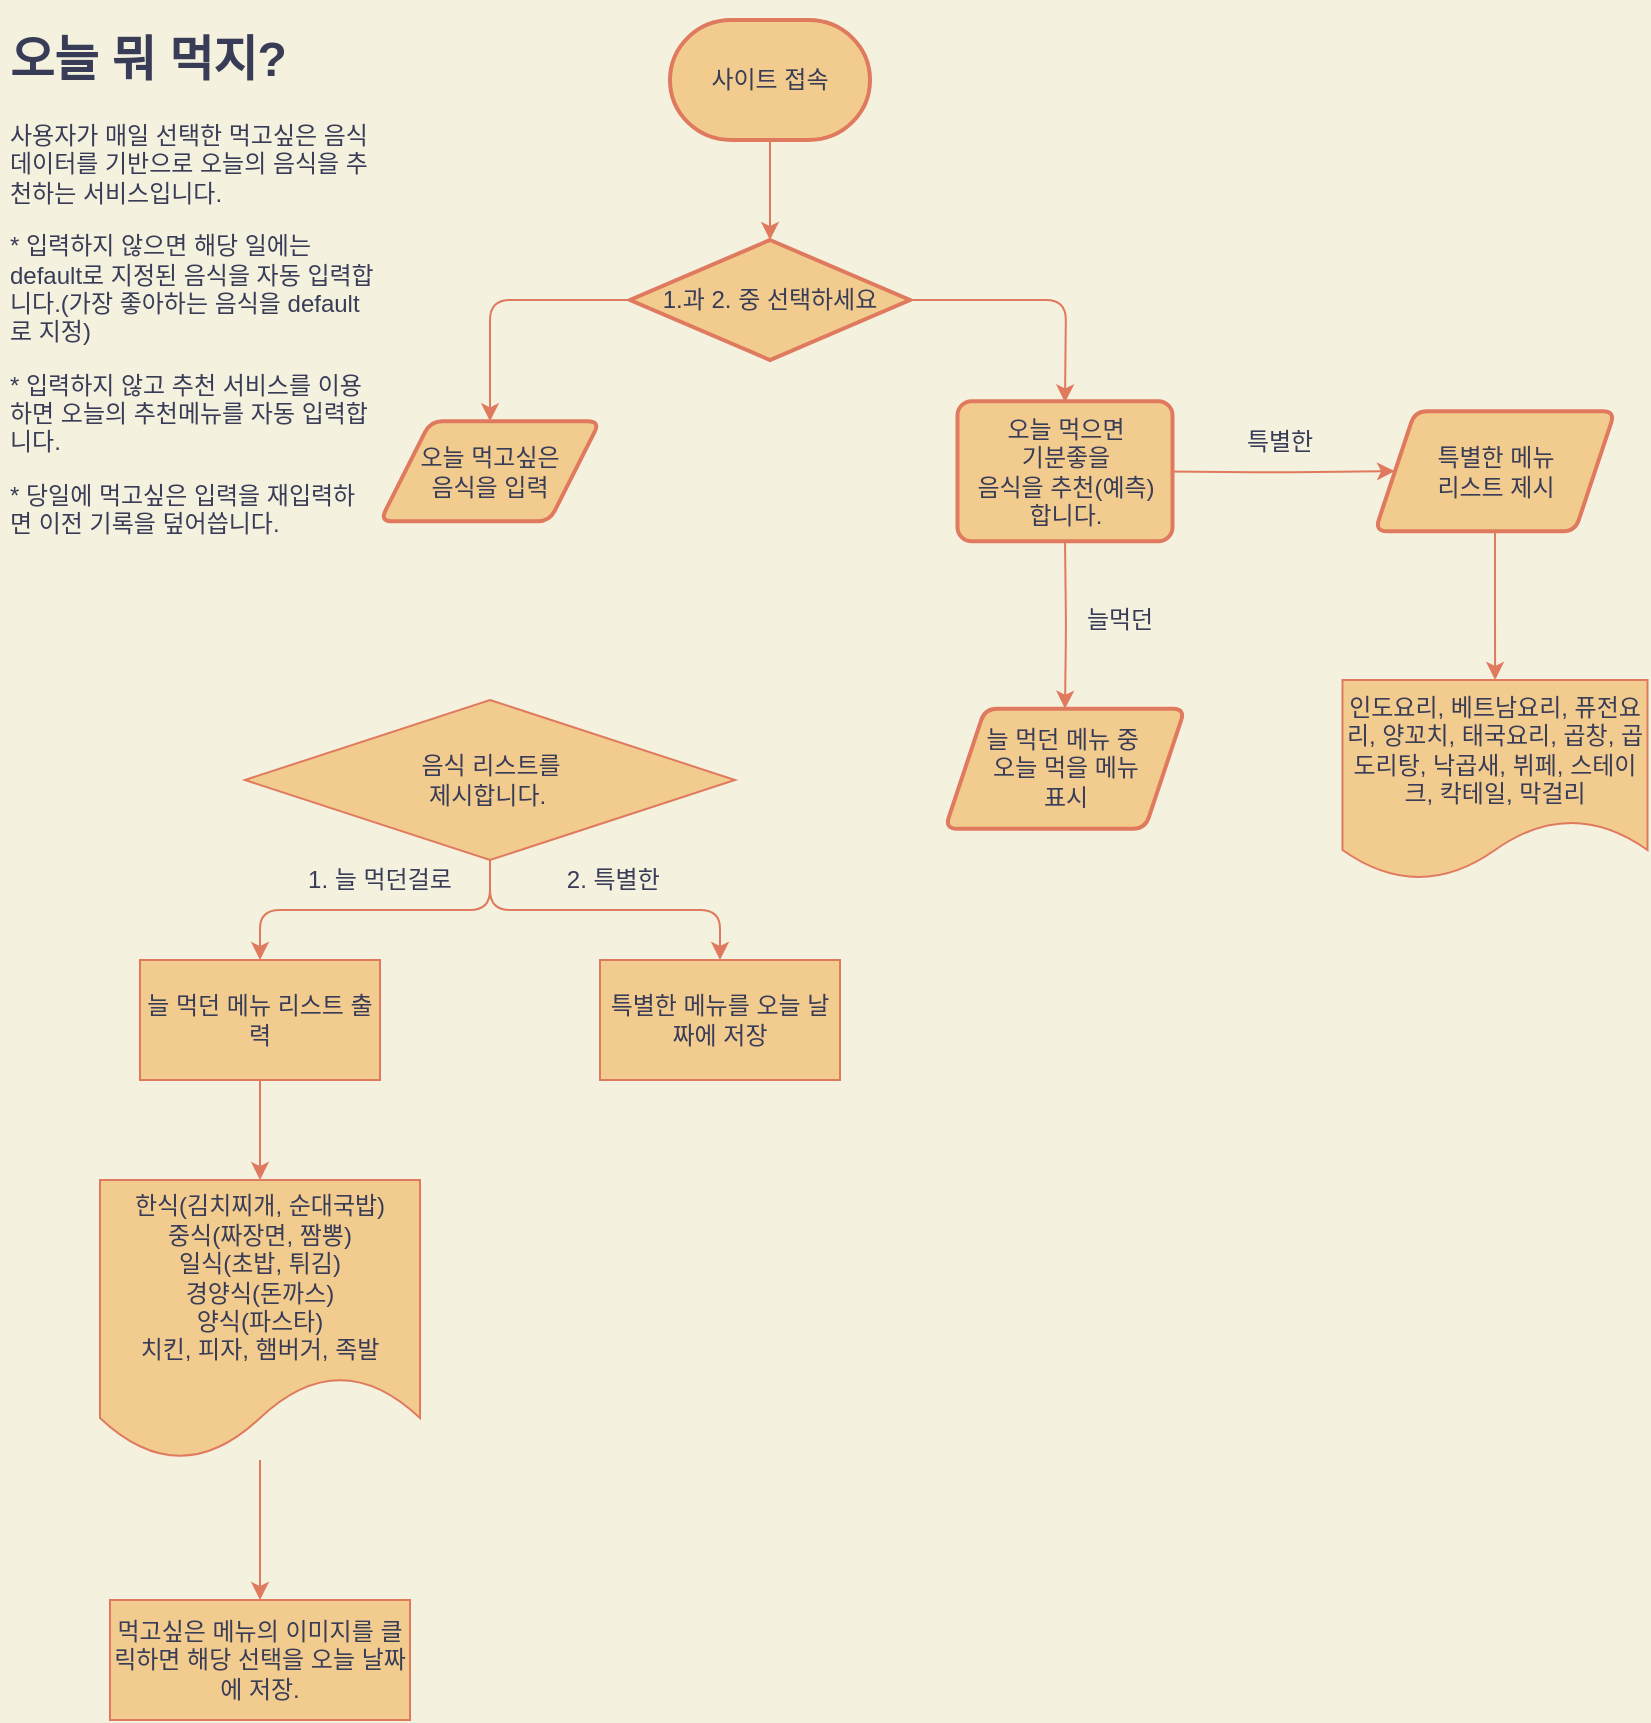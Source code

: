 <mxfile version="14.4.2" type="github">
  <diagram id="C5RBs43oDa-KdzZeNtuy" name="Page-1">
    <mxGraphModel dx="711" dy="1912" grid="1" gridSize="10" guides="1" tooltips="1" connect="1" arrows="1" fold="1" page="1" pageScale="1" pageWidth="827" pageHeight="1169" background="#F4F1DE" math="0" shadow="0">
      <root>
        <mxCell id="WIyWlLk6GJQsqaUBKTNV-0" />
        <mxCell id="WIyWlLk6GJQsqaUBKTNV-1" parent="WIyWlLk6GJQsqaUBKTNV-0" />
        <mxCell id="ZX0ICCoZ-Nn2GATWxBDO-94" value="" style="edgeStyle=orthogonalEdgeStyle;curved=0;rounded=1;sketch=0;orthogonalLoop=1;jettySize=auto;html=1;strokeColor=#E07A5F;fillColor=#F2CC8F;fontColor=#393C56;labelBackgroundColor=#F4F1DE;" edge="1" parent="WIyWlLk6GJQsqaUBKTNV-1" target="ZX0ICCoZ-Nn2GATWxBDO-93">
          <mxGeometry relative="1" as="geometry">
            <mxPoint x="584.441" y="225.7" as="sourcePoint" />
          </mxGeometry>
        </mxCell>
        <mxCell id="ZX0ICCoZ-Nn2GATWxBDO-97" value="" style="edgeStyle=orthogonalEdgeStyle;curved=0;rounded=1;sketch=0;orthogonalLoop=1;jettySize=auto;html=1;strokeColor=#E07A5F;fillColor=#F2CC8F;fontColor=#393C56;labelBackgroundColor=#F4F1DE;" edge="1" parent="WIyWlLk6GJQsqaUBKTNV-1" target="ZX0ICCoZ-Nn2GATWxBDO-96">
          <mxGeometry relative="1" as="geometry">
            <mxPoint x="532.5" y="260" as="sourcePoint" />
          </mxGeometry>
        </mxCell>
        <mxCell id="ZX0ICCoZ-Nn2GATWxBDO-11" value="" style="edgeStyle=orthogonalEdgeStyle;curved=0;rounded=1;sketch=0;orthogonalLoop=1;jettySize=auto;html=1;strokeColor=#E07A5F;fillColor=#F2CC8F;fontColor=#393C56;labelBackgroundColor=#F4F1DE;" edge="1" parent="WIyWlLk6GJQsqaUBKTNV-1" source="ZX0ICCoZ-Nn2GATWxBDO-8" target="ZX0ICCoZ-Nn2GATWxBDO-10">
          <mxGeometry relative="1" as="geometry" />
        </mxCell>
        <mxCell id="ZX0ICCoZ-Nn2GATWxBDO-8" value="사이트 접속" style="strokeWidth=2;html=1;shape=mxgraph.flowchart.terminator;whiteSpace=wrap;rounded=0;sketch=0;fillColor=#F2CC8F;fontColor=#393C56;strokeColor=#E07A5F;" vertex="1" parent="WIyWlLk6GJQsqaUBKTNV-1">
          <mxGeometry x="335" width="100" height="60" as="geometry" />
        </mxCell>
        <mxCell id="ZX0ICCoZ-Nn2GATWxBDO-9" value="오늘 먹고싶은&lt;br&gt;음식을 입력" style="shape=parallelogram;html=1;strokeWidth=2;perimeter=parallelogramPerimeter;whiteSpace=wrap;rounded=1;arcSize=12;size=0.23;sketch=0;fillColor=#F2CC8F;fontColor=#393C56;strokeColor=#E07A5F;" vertex="1" parent="WIyWlLk6GJQsqaUBKTNV-1">
          <mxGeometry x="190" y="200.63" width="110" height="50" as="geometry" />
        </mxCell>
        <mxCell id="ZX0ICCoZ-Nn2GATWxBDO-14" style="edgeStyle=orthogonalEdgeStyle;curved=0;rounded=1;sketch=0;orthogonalLoop=1;jettySize=auto;html=1;exitX=0;exitY=0.5;exitDx=0;exitDy=0;exitPerimeter=0;strokeColor=#E07A5F;fillColor=#F2CC8F;fontColor=#393C56;labelBackgroundColor=#F4F1DE;" edge="1" parent="WIyWlLk6GJQsqaUBKTNV-1" source="ZX0ICCoZ-Nn2GATWxBDO-10" target="ZX0ICCoZ-Nn2GATWxBDO-9">
          <mxGeometry relative="1" as="geometry" />
        </mxCell>
        <mxCell id="ZX0ICCoZ-Nn2GATWxBDO-16" style="edgeStyle=orthogonalEdgeStyle;curved=0;rounded=1;sketch=0;orthogonalLoop=1;jettySize=auto;html=1;exitX=1;exitY=0.5;exitDx=0;exitDy=0;exitPerimeter=0;strokeColor=#E07A5F;fillColor=#F2CC8F;fontColor=#393C56;labelBackgroundColor=#F4F1DE;" edge="1" parent="WIyWlLk6GJQsqaUBKTNV-1" source="ZX0ICCoZ-Nn2GATWxBDO-10">
          <mxGeometry relative="1" as="geometry">
            <mxPoint x="532.5" y="191.25" as="targetPoint" />
          </mxGeometry>
        </mxCell>
        <mxCell id="ZX0ICCoZ-Nn2GATWxBDO-10" value="1.과 2. 중 선택하세요" style="strokeWidth=2;html=1;shape=mxgraph.flowchart.decision;whiteSpace=wrap;rounded=0;sketch=0;fillColor=#F2CC8F;fontColor=#393C56;strokeColor=#E07A5F;" vertex="1" parent="WIyWlLk6GJQsqaUBKTNV-1">
          <mxGeometry x="315" y="110" width="140" height="60" as="geometry" />
        </mxCell>
        <mxCell id="ZX0ICCoZ-Nn2GATWxBDO-25" value="&lt;h1&gt;오늘 뭐 먹지?&lt;/h1&gt;&lt;p&gt;사용자가 매일 선택한 먹고싶은 음식 데이터를 기반으로 오늘의 음식을 추천하는 서비스입니다.&amp;nbsp;&lt;/p&gt;&lt;p&gt;* 입력하지 않으면 해당 일에는 default로 지정된 음식을 자동 입력합니다.(가장 좋아하는 음식을 default로 지정)&lt;/p&gt;&lt;p&gt;* 입력하지 않고 추천 서비스를 이용하면 오늘의 추천메뉴를 자동 입력합니다.&amp;nbsp;&lt;/p&gt;&lt;p&gt;* 당일에 먹고싶은 입력을 재입력하면 이전 기록을 덮어씁니다.&amp;nbsp;&lt;/p&gt;" style="text;html=1;strokeColor=none;fillColor=none;spacing=5;spacingTop=-20;whiteSpace=wrap;overflow=hidden;rounded=0;sketch=0;fontColor=#393C56;" vertex="1" parent="WIyWlLk6GJQsqaUBKTNV-1">
          <mxGeometry width="190" height="270" as="geometry" />
        </mxCell>
        <mxCell id="ZX0ICCoZ-Nn2GATWxBDO-112" value="" style="edgeStyle=orthogonalEdgeStyle;curved=0;rounded=1;sketch=0;orthogonalLoop=1;jettySize=auto;html=1;strokeColor=#E07A5F;fillColor=#F2CC8F;fontColor=#393C56;" edge="1" parent="WIyWlLk6GJQsqaUBKTNV-1" source="ZX0ICCoZ-Nn2GATWxBDO-28" target="ZX0ICCoZ-Nn2GATWxBDO-111">
          <mxGeometry relative="1" as="geometry" />
        </mxCell>
        <mxCell id="ZX0ICCoZ-Nn2GATWxBDO-117" style="edgeStyle=orthogonalEdgeStyle;curved=0;rounded=1;sketch=0;orthogonalLoop=1;jettySize=auto;html=1;entryX=0.5;entryY=0;entryDx=0;entryDy=0;strokeColor=#E07A5F;fillColor=#F2CC8F;fontColor=#393C56;" edge="1" parent="WIyWlLk6GJQsqaUBKTNV-1" source="ZX0ICCoZ-Nn2GATWxBDO-28" target="ZX0ICCoZ-Nn2GATWxBDO-116">
          <mxGeometry relative="1" as="geometry" />
        </mxCell>
        <mxCell id="ZX0ICCoZ-Nn2GATWxBDO-28" value="음식 리스트를&lt;br&gt;제시합니다.&amp;nbsp;" style="rhombus;whiteSpace=wrap;html=1;rounded=0;sketch=0;strokeColor=#E07A5F;fillColor=#F2CC8F;fontColor=#393C56;" vertex="1" parent="WIyWlLk6GJQsqaUBKTNV-1">
          <mxGeometry x="122.5" y="340" width="245" height="80" as="geometry" />
        </mxCell>
        <mxCell id="ZX0ICCoZ-Nn2GATWxBDO-115" value="" style="edgeStyle=orthogonalEdgeStyle;curved=0;rounded=1;sketch=0;orthogonalLoop=1;jettySize=auto;html=1;strokeColor=#E07A5F;fillColor=#F2CC8F;fontColor=#393C56;" edge="1" parent="WIyWlLk6GJQsqaUBKTNV-1" source="ZX0ICCoZ-Nn2GATWxBDO-78" target="ZX0ICCoZ-Nn2GATWxBDO-114">
          <mxGeometry relative="1" as="geometry" />
        </mxCell>
        <mxCell id="ZX0ICCoZ-Nn2GATWxBDO-78" value="한식(김치찌개, 순대국밥)&lt;br&gt;중식(짜장면, 짬뽕)&lt;br&gt;일식(초밥, 튀김)&lt;br&gt;경양식(돈까스)&lt;br&gt;양식(파스타)&lt;br&gt;치킨, 피자, 햄버거, 족발" style="shape=document;whiteSpace=wrap;html=1;boundedLbl=1;rounded=0;sketch=0;strokeColor=#E07A5F;fillColor=#F2CC8F;fontColor=#393C56;" vertex="1" parent="WIyWlLk6GJQsqaUBKTNV-1">
          <mxGeometry x="50" y="580" width="160" height="140" as="geometry" />
        </mxCell>
        <mxCell id="ZX0ICCoZ-Nn2GATWxBDO-81" value="인도요리, 베트남요리, 퓨전요리, 양꼬치, 태국요리, 곱창, 곱도리탕, 낙곱새, 뷔페, 스테이크, 칵테일, 막걸리" style="shape=document;whiteSpace=wrap;html=1;boundedLbl=1;rounded=0;sketch=0;strokeColor=#E07A5F;fillColor=#F2CC8F;fontColor=#393C56;" vertex="1" parent="WIyWlLk6GJQsqaUBKTNV-1">
          <mxGeometry x="671.25" y="330" width="152.5" height="100" as="geometry" />
        </mxCell>
        <mxCell id="ZX0ICCoZ-Nn2GATWxBDO-101" value="" style="edgeStyle=orthogonalEdgeStyle;curved=0;rounded=1;sketch=0;orthogonalLoop=1;jettySize=auto;html=1;strokeColor=#E07A5F;fillColor=#F2CC8F;fontColor=#393C56;" edge="1" parent="WIyWlLk6GJQsqaUBKTNV-1" source="ZX0ICCoZ-Nn2GATWxBDO-93" target="ZX0ICCoZ-Nn2GATWxBDO-81">
          <mxGeometry relative="1" as="geometry" />
        </mxCell>
        <mxCell id="ZX0ICCoZ-Nn2GATWxBDO-93" value="특별한 메뉴&lt;br&gt;리스트 제시" style="shape=parallelogram;perimeter=parallelogramPerimeter;whiteSpace=wrap;html=1;fixedSize=1;rounded=1;fontColor=#393C56;strokeColor=#E07A5F;strokeWidth=2;fillColor=#F2CC8F;arcSize=12;sketch=0;" vertex="1" parent="WIyWlLk6GJQsqaUBKTNV-1">
          <mxGeometry x="687.5" y="195.625" width="120" height="60" as="geometry" />
        </mxCell>
        <mxCell id="ZX0ICCoZ-Nn2GATWxBDO-95" value="특별한" style="text;html=1;strokeColor=none;fillColor=none;align=center;verticalAlign=middle;whiteSpace=wrap;rounded=0;sketch=0;fontColor=#393C56;" vertex="1" parent="WIyWlLk6GJQsqaUBKTNV-1">
          <mxGeometry x="620" y="200.63" width="40" height="20" as="geometry" />
        </mxCell>
        <mxCell id="ZX0ICCoZ-Nn2GATWxBDO-96" value="늘 먹던 메뉴 중&amp;nbsp;&lt;br&gt;오늘 먹을 메뉴&lt;br&gt;표시" style="shape=parallelogram;perimeter=parallelogramPerimeter;whiteSpace=wrap;html=1;fixedSize=1;rounded=1;fontColor=#393C56;strokeColor=#E07A5F;strokeWidth=2;fillColor=#F2CC8F;arcSize=12;sketch=0;" vertex="1" parent="WIyWlLk6GJQsqaUBKTNV-1">
          <mxGeometry x="472.5" y="344.375" width="120" height="60" as="geometry" />
        </mxCell>
        <mxCell id="ZX0ICCoZ-Nn2GATWxBDO-98" value="늘먹던" style="text;html=1;strokeColor=none;fillColor=none;align=center;verticalAlign=middle;whiteSpace=wrap;rounded=0;sketch=0;fontColor=#393C56;" vertex="1" parent="WIyWlLk6GJQsqaUBKTNV-1">
          <mxGeometry x="540" y="290" width="40" height="20" as="geometry" />
        </mxCell>
        <mxCell id="ZX0ICCoZ-Nn2GATWxBDO-100" value="&lt;span&gt;오늘 먹으면&lt;/span&gt;&lt;br&gt;&lt;span&gt;기분좋을&lt;/span&gt;&lt;br&gt;&lt;span&gt;음식을 추천(예측)&lt;/span&gt;&lt;br&gt;&lt;span&gt;합니다.&lt;/span&gt;" style="rounded=1;whiteSpace=wrap;html=1;absoluteArcSize=1;arcSize=14;strokeWidth=2;sketch=0;fillColor=#F2CC8F;fontColor=#393C56;strokeColor=#E07A5F;" vertex="1" parent="WIyWlLk6GJQsqaUBKTNV-1">
          <mxGeometry x="478.75" y="190.63" width="107.5" height="70" as="geometry" />
        </mxCell>
        <mxCell id="ZX0ICCoZ-Nn2GATWxBDO-107" value="&lt;span&gt;1. 늘 먹던걸로&lt;/span&gt;" style="text;html=1;strokeColor=none;fillColor=none;align=center;verticalAlign=middle;whiteSpace=wrap;rounded=0;sketch=0;fontColor=#393C56;" vertex="1" parent="WIyWlLk6GJQsqaUBKTNV-1">
          <mxGeometry x="150" y="420" width="80" height="20" as="geometry" />
        </mxCell>
        <mxCell id="ZX0ICCoZ-Nn2GATWxBDO-109" value="&lt;span&gt;&amp;nbsp;2. 특별한&lt;/span&gt;" style="text;html=1;strokeColor=none;fillColor=none;align=center;verticalAlign=middle;whiteSpace=wrap;rounded=0;sketch=0;fontColor=#393C56;" vertex="1" parent="WIyWlLk6GJQsqaUBKTNV-1">
          <mxGeometry x="275" y="420" width="60" height="20" as="geometry" />
        </mxCell>
        <mxCell id="ZX0ICCoZ-Nn2GATWxBDO-113" value="" style="edgeStyle=orthogonalEdgeStyle;curved=0;rounded=1;sketch=0;orthogonalLoop=1;jettySize=auto;html=1;strokeColor=#E07A5F;fillColor=#F2CC8F;fontColor=#393C56;" edge="1" parent="WIyWlLk6GJQsqaUBKTNV-1" source="ZX0ICCoZ-Nn2GATWxBDO-111" target="ZX0ICCoZ-Nn2GATWxBDO-78">
          <mxGeometry relative="1" as="geometry" />
        </mxCell>
        <mxCell id="ZX0ICCoZ-Nn2GATWxBDO-111" value="늘 먹던 메뉴 리스트 출력" style="whiteSpace=wrap;html=1;rounded=0;fontColor=#393C56;strokeColor=#E07A5F;fillColor=#F2CC8F;sketch=0;" vertex="1" parent="WIyWlLk6GJQsqaUBKTNV-1">
          <mxGeometry x="70" y="470" width="120" height="60" as="geometry" />
        </mxCell>
        <mxCell id="ZX0ICCoZ-Nn2GATWxBDO-114" value="먹고싶은 메뉴의 이미지를 클릭하면 해당 선택을 오늘 날짜에 저장." style="whiteSpace=wrap;html=1;rounded=0;fontColor=#393C56;strokeColor=#E07A5F;fillColor=#F2CC8F;sketch=0;" vertex="1" parent="WIyWlLk6GJQsqaUBKTNV-1">
          <mxGeometry x="55" y="790" width="150" height="60" as="geometry" />
        </mxCell>
        <mxCell id="ZX0ICCoZ-Nn2GATWxBDO-116" value="특별한 메뉴를 오늘 날짜에 저장" style="whiteSpace=wrap;html=1;rounded=0;fontColor=#393C56;strokeColor=#E07A5F;fillColor=#F2CC8F;sketch=0;" vertex="1" parent="WIyWlLk6GJQsqaUBKTNV-1">
          <mxGeometry x="300" y="470" width="120" height="60" as="geometry" />
        </mxCell>
      </root>
    </mxGraphModel>
  </diagram>
</mxfile>
